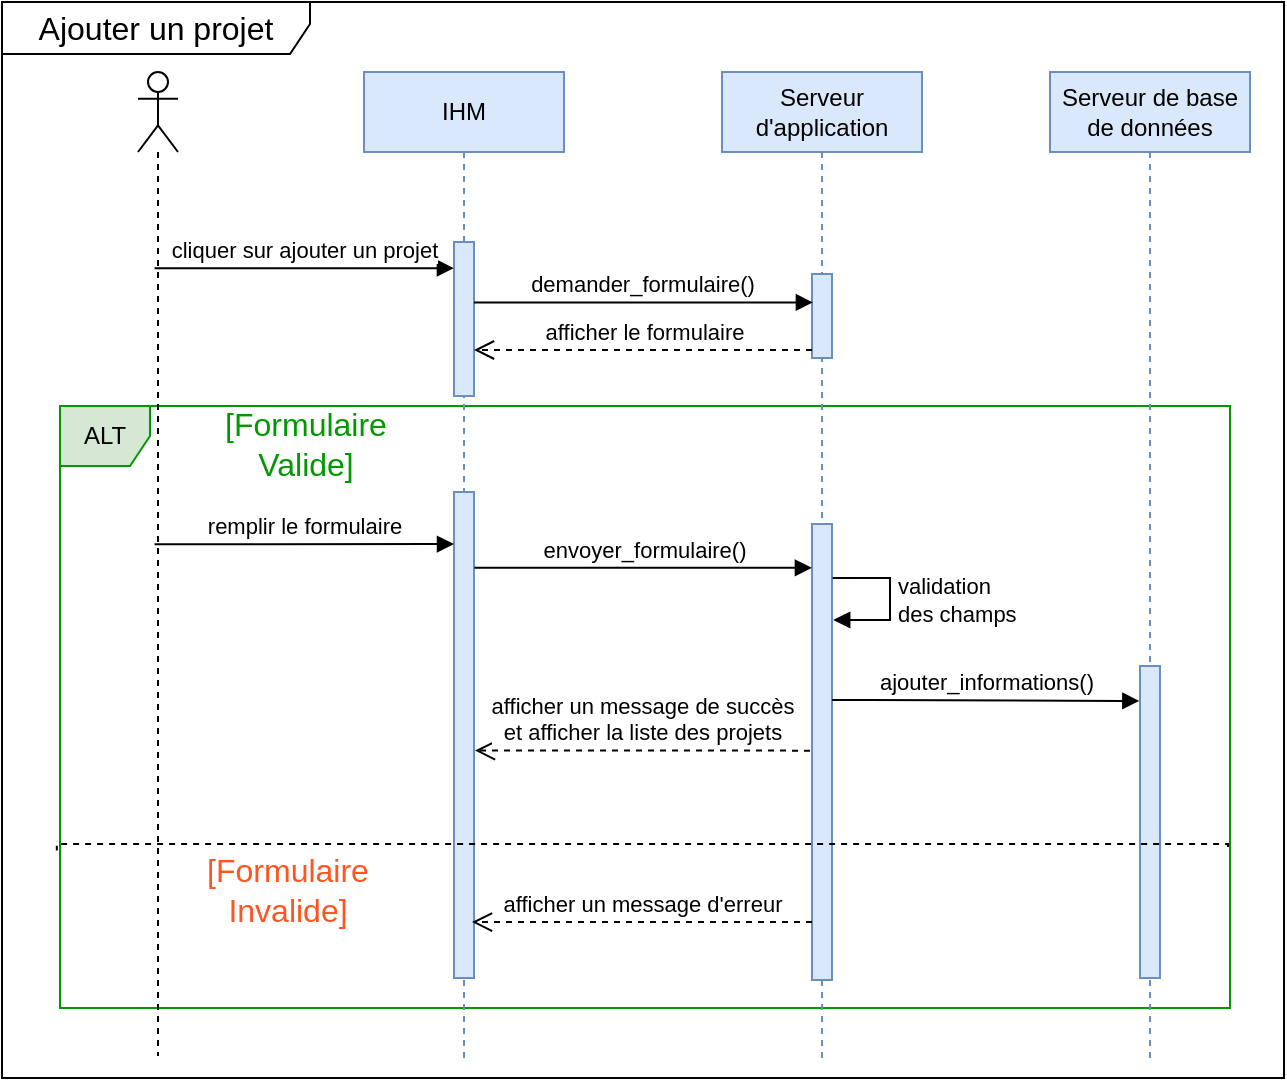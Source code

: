 <mxfile version="17.1.3" type="github">
  <diagram id="AyhBUSCjqHSWrEC1XcgD" name="Page-1">
    <mxGraphModel dx="397" dy="203" grid="0" gridSize="10" guides="1" tooltips="1" connect="1" arrows="1" fold="1" page="1" pageScale="1" pageWidth="827" pageHeight="1169" math="0" shadow="0">
      <root>
        <mxCell id="0" />
        <mxCell id="1" parent="0" />
        <mxCell id="Q8M-9PWr-8_WYGchIMJM-57" value="" style="group" parent="1" vertex="1" connectable="0">
          <mxGeometry x="163" y="269" width="585" height="301" as="geometry" />
        </mxCell>
        <mxCell id="Q8M-9PWr-8_WYGchIMJM-38" value="ALT" style="shape=umlFrame;whiteSpace=wrap;html=1;fillColor=#d5e8d4;strokeColor=#009900;width=45;height=30;" parent="Q8M-9PWr-8_WYGchIMJM-57" vertex="1">
          <mxGeometry width="585" height="301" as="geometry" />
        </mxCell>
        <mxCell id="Q8M-9PWr-8_WYGchIMJM-41" value="[Formulaire Valide]" style="text;html=1;strokeColor=none;fillColor=none;align=center;verticalAlign=middle;whiteSpace=wrap;rounded=0;fontSize=16;fontColor=#009900;" parent="Q8M-9PWr-8_WYGchIMJM-57" vertex="1">
          <mxGeometry x="93" y="6.072" width="60" height="26.023" as="geometry" />
        </mxCell>
        <mxCell id="Q8M-9PWr-8_WYGchIMJM-3" value="" style="shape=umlLifeline;participant=umlActor;perimeter=lifelinePerimeter;whiteSpace=wrap;html=1;container=1;collapsible=0;recursiveResize=0;verticalAlign=top;spacingTop=36;outlineConnect=0;" parent="1" vertex="1">
          <mxGeometry x="202" y="102" width="20" height="492" as="geometry" />
        </mxCell>
        <mxCell id="Q8M-9PWr-8_WYGchIMJM-5" value="IHM" style="shape=umlLifeline;perimeter=lifelinePerimeter;whiteSpace=wrap;html=1;container=1;collapsible=0;recursiveResize=0;outlineConnect=0;fillColor=#dae8fc;strokeColor=#6c8ebf;" parent="1" vertex="1">
          <mxGeometry x="315" y="102" width="100" height="496" as="geometry" />
        </mxCell>
        <mxCell id="Q8M-9PWr-8_WYGchIMJM-20" value="" style="html=1;points=[];perimeter=orthogonalPerimeter;fillColor=#dae8fc;strokeColor=#6c8ebf;" parent="Q8M-9PWr-8_WYGchIMJM-5" vertex="1">
          <mxGeometry x="45" y="85" width="10" height="77" as="geometry" />
        </mxCell>
        <mxCell id="Q8M-9PWr-8_WYGchIMJM-26" value="" style="html=1;points=[];perimeter=orthogonalPerimeter;fillColor=#dae8fc;strokeColor=#6c8ebf;" parent="Q8M-9PWr-8_WYGchIMJM-5" vertex="1">
          <mxGeometry x="45" y="210" width="10" height="243" as="geometry" />
        </mxCell>
        <mxCell id="Q8M-9PWr-8_WYGchIMJM-25" value="remplir le formulaire" style="html=1;verticalAlign=bottom;endArrow=block;rounded=0;edgeStyle=orthogonalEdgeStyle;" parent="Q8M-9PWr-8_WYGchIMJM-5" edge="1">
          <mxGeometry relative="1" as="geometry">
            <mxPoint x="-104.722" y="236.111" as="sourcePoint" />
            <mxPoint x="45" y="236" as="targetPoint" />
            <Array as="points">
              <mxPoint x="-49" y="236" />
              <mxPoint x="-49" y="236" />
            </Array>
          </mxGeometry>
        </mxCell>
        <mxCell id="Q8M-9PWr-8_WYGchIMJM-12" value="Serveur de base de données" style="shape=umlLifeline;perimeter=lifelinePerimeter;whiteSpace=wrap;html=1;container=1;collapsible=0;recursiveResize=0;outlineConnect=0;fillColor=#dae8fc;strokeColor=#6c8ebf;" parent="1" vertex="1">
          <mxGeometry x="658" y="102" width="100" height="494" as="geometry" />
        </mxCell>
        <mxCell id="Q8M-9PWr-8_WYGchIMJM-32" value="" style="html=1;points=[];perimeter=orthogonalPerimeter;fillColor=#dae8fc;strokeColor=#6c8ebf;" parent="Q8M-9PWr-8_WYGchIMJM-12" vertex="1">
          <mxGeometry x="45" y="297" width="10" height="156" as="geometry" />
        </mxCell>
        <mxCell id="Q8M-9PWr-8_WYGchIMJM-13" value="Serveur d&#39;application" style="shape=umlLifeline;perimeter=lifelinePerimeter;whiteSpace=wrap;html=1;container=1;collapsible=0;recursiveResize=0;outlineConnect=0;fillColor=#dae8fc;strokeColor=#6c8ebf;" parent="1" vertex="1">
          <mxGeometry x="494" y="102" width="100" height="494" as="geometry" />
        </mxCell>
        <mxCell id="Q8M-9PWr-8_WYGchIMJM-23" value="" style="html=1;points=[];perimeter=orthogonalPerimeter;fillColor=#dae8fc;strokeColor=#6c8ebf;" parent="Q8M-9PWr-8_WYGchIMJM-13" vertex="1">
          <mxGeometry x="45" y="101" width="10" height="42" as="geometry" />
        </mxCell>
        <mxCell id="Q8M-9PWr-8_WYGchIMJM-30" value="" style="html=1;points=[];perimeter=orthogonalPerimeter;fillColor=#dae8fc;strokeColor=#6c8ebf;" parent="Q8M-9PWr-8_WYGchIMJM-13" vertex="1">
          <mxGeometry x="45" y="226" width="10" height="228" as="geometry" />
        </mxCell>
        <mxCell id="Q8M-9PWr-8_WYGchIMJM-31" value="validation&lt;br&gt;des champs" style="edgeStyle=orthogonalEdgeStyle;html=1;align=left;spacingLeft=2;endArrow=block;rounded=0;exitX=1.034;exitY=0.02;exitDx=0;exitDy=0;exitPerimeter=0;entryX=1.055;entryY=0.088;entryDx=0;entryDy=0;entryPerimeter=0;" parent="Q8M-9PWr-8_WYGchIMJM-13" edge="1">
          <mxGeometry relative="1" as="geometry">
            <mxPoint x="55.34" y="253.02" as="sourcePoint" />
            <Array as="points">
              <mxPoint x="84" y="253" />
              <mxPoint x="84" y="274" />
              <mxPoint x="56" y="274" />
            </Array>
            <mxPoint x="55.55" y="273.488" as="targetPoint" />
          </mxGeometry>
        </mxCell>
        <mxCell id="Q8M-9PWr-8_WYGchIMJM-21" value="cliquer sur ajouter un projet" style="html=1;verticalAlign=bottom;endArrow=block;entryX=-0.004;entryY=0.17;rounded=0;edgeStyle=orthogonalEdgeStyle;entryDx=0;entryDy=0;entryPerimeter=0;" parent="1" target="Q8M-9PWr-8_WYGchIMJM-20" edge="1">
          <mxGeometry relative="1" as="geometry">
            <mxPoint x="210.278" y="200.111" as="sourcePoint" />
            <Array as="points">
              <mxPoint x="241" y="200" />
              <mxPoint x="241" y="200" />
            </Array>
          </mxGeometry>
        </mxCell>
        <mxCell id="Q8M-9PWr-8_WYGchIMJM-22" value="afficher le formulaire" style="html=1;verticalAlign=bottom;endArrow=open;dashed=1;endSize=8;rounded=0;edgeStyle=orthogonalEdgeStyle;" parent="1" source="Q8M-9PWr-8_WYGchIMJM-23" target="Q8M-9PWr-8_WYGchIMJM-20" edge="1">
          <mxGeometry relative="1" as="geometry">
            <mxPoint x="272" y="311" as="targetPoint" />
            <Array as="points">
              <mxPoint x="494" y="241" />
              <mxPoint x="494" y="241" />
            </Array>
          </mxGeometry>
        </mxCell>
        <mxCell id="Q8M-9PWr-8_WYGchIMJM-24" value="demander_formulaire()" style="html=1;verticalAlign=bottom;endArrow=block;rounded=0;entryX=0.045;entryY=0.339;entryDx=0;entryDy=0;entryPerimeter=0;edgeStyle=orthogonalEdgeStyle;" parent="1" source="Q8M-9PWr-8_WYGchIMJM-20" target="Q8M-9PWr-8_WYGchIMJM-23" edge="1">
          <mxGeometry width="80" relative="1" as="geometry">
            <mxPoint x="362.0" y="146" as="sourcePoint" />
            <mxPoint x="533.92" y="145.517" as="targetPoint" />
            <Array as="points">
              <mxPoint x="438" y="218" />
            </Array>
          </mxGeometry>
        </mxCell>
        <mxCell id="Q8M-9PWr-8_WYGchIMJM-29" value="envoyer_formulaire()" style="html=1;verticalAlign=bottom;endArrow=block;rounded=0;entryX=-0.005;entryY=0.096;entryDx=0;entryDy=0;entryPerimeter=0;edgeStyle=orthogonalEdgeStyle;exitX=1.022;exitY=0.156;exitDx=0;exitDy=0;exitPerimeter=0;" parent="1" source="Q8M-9PWr-8_WYGchIMJM-26" target="Q8M-9PWr-8_WYGchIMJM-30" edge="1">
          <mxGeometry width="80" relative="1" as="geometry">
            <mxPoint x="352" y="350.09" as="sourcePoint" />
            <mxPoint x="525.17" y="350.002" as="targetPoint" />
            <Array as="points" />
          </mxGeometry>
        </mxCell>
        <mxCell id="Q8M-9PWr-8_WYGchIMJM-33" value="ajouter_informations()" style="html=1;verticalAlign=bottom;endArrow=block;rounded=0;edgeStyle=orthogonalEdgeStyle;entryX=-0.034;entryY=0.112;entryDx=0;entryDy=0;entryPerimeter=0;" parent="1" target="Q8M-9PWr-8_WYGchIMJM-32" edge="1">
          <mxGeometry width="80" relative="1" as="geometry">
            <mxPoint x="549" y="416" as="sourcePoint" />
            <mxPoint x="693" y="416" as="targetPoint" />
            <Array as="points">
              <mxPoint x="567" y="416" />
            </Array>
          </mxGeometry>
        </mxCell>
        <mxCell id="Q8M-9PWr-8_WYGchIMJM-36" value="afficher un message de succès&lt;br&gt;et afficher la liste des projets" style="html=1;verticalAlign=bottom;endArrow=open;dashed=1;endSize=8;rounded=0;edgeStyle=orthogonalEdgeStyle;exitX=-0.099;exitY=0.497;exitDx=0;exitDy=0;exitPerimeter=0;entryX=1.048;entryY=0.532;entryDx=0;entryDy=0;entryPerimeter=0;" parent="1" source="Q8M-9PWr-8_WYGchIMJM-30" target="Q8M-9PWr-8_WYGchIMJM-26" edge="1">
          <mxGeometry relative="1" as="geometry">
            <mxPoint x="351" y="441" as="targetPoint" />
            <mxPoint x="523" y="441" as="sourcePoint" />
            <Array as="points" />
          </mxGeometry>
        </mxCell>
        <mxCell id="Q8M-9PWr-8_WYGchIMJM-37" value="afficher un message d&#39;erreur" style="html=1;verticalAlign=bottom;endArrow=open;dashed=1;endSize=8;rounded=0;edgeStyle=orthogonalEdgeStyle;" parent="1" edge="1">
          <mxGeometry relative="1" as="geometry">
            <mxPoint x="369" y="527.03" as="targetPoint" />
            <mxPoint x="539" y="527" as="sourcePoint" />
            <Array as="points">
              <mxPoint x="511" y="527.03" />
              <mxPoint x="511" y="527.03" />
            </Array>
          </mxGeometry>
        </mxCell>
        <mxCell id="Q8M-9PWr-8_WYGchIMJM-39" value="" style="html=1;verticalAlign=bottom;endArrow=none;dashed=1;endSize=8;rounded=0;entryX=-0.001;entryY=0.704;entryDx=0;entryDy=0;entryPerimeter=0;exitX=1;exitY=0.699;exitDx=0;exitDy=0;exitPerimeter=0;edgeStyle=orthogonalEdgeStyle;endFill=0;" parent="1" edge="1">
          <mxGeometry relative="1" as="geometry">
            <mxPoint x="161.415" y="491.288" as="targetPoint" />
            <mxPoint x="747" y="489.553" as="sourcePoint" />
            <Array as="points">
              <mxPoint x="747" y="488" />
              <mxPoint x="161" y="488" />
            </Array>
          </mxGeometry>
        </mxCell>
        <mxCell id="Q8M-9PWr-8_WYGchIMJM-42" value="[Formulaire Invalide]" style="text;html=1;strokeColor=none;fillColor=none;align=center;verticalAlign=middle;whiteSpace=wrap;rounded=0;fontSize=16;fontColor=#FF5521;" parent="1" vertex="1">
          <mxGeometry x="247" y="496" width="60" height="30" as="geometry" />
        </mxCell>
        <mxCell id="Q8M-9PWr-8_WYGchIMJM-65" value="Ajouter un projet" style="shape=umlFrame;whiteSpace=wrap;html=1;fontSize=16;width=154;height=26;" parent="1" vertex="1">
          <mxGeometry x="134" y="67" width="641" height="538" as="geometry" />
        </mxCell>
      </root>
    </mxGraphModel>
  </diagram>
</mxfile>
